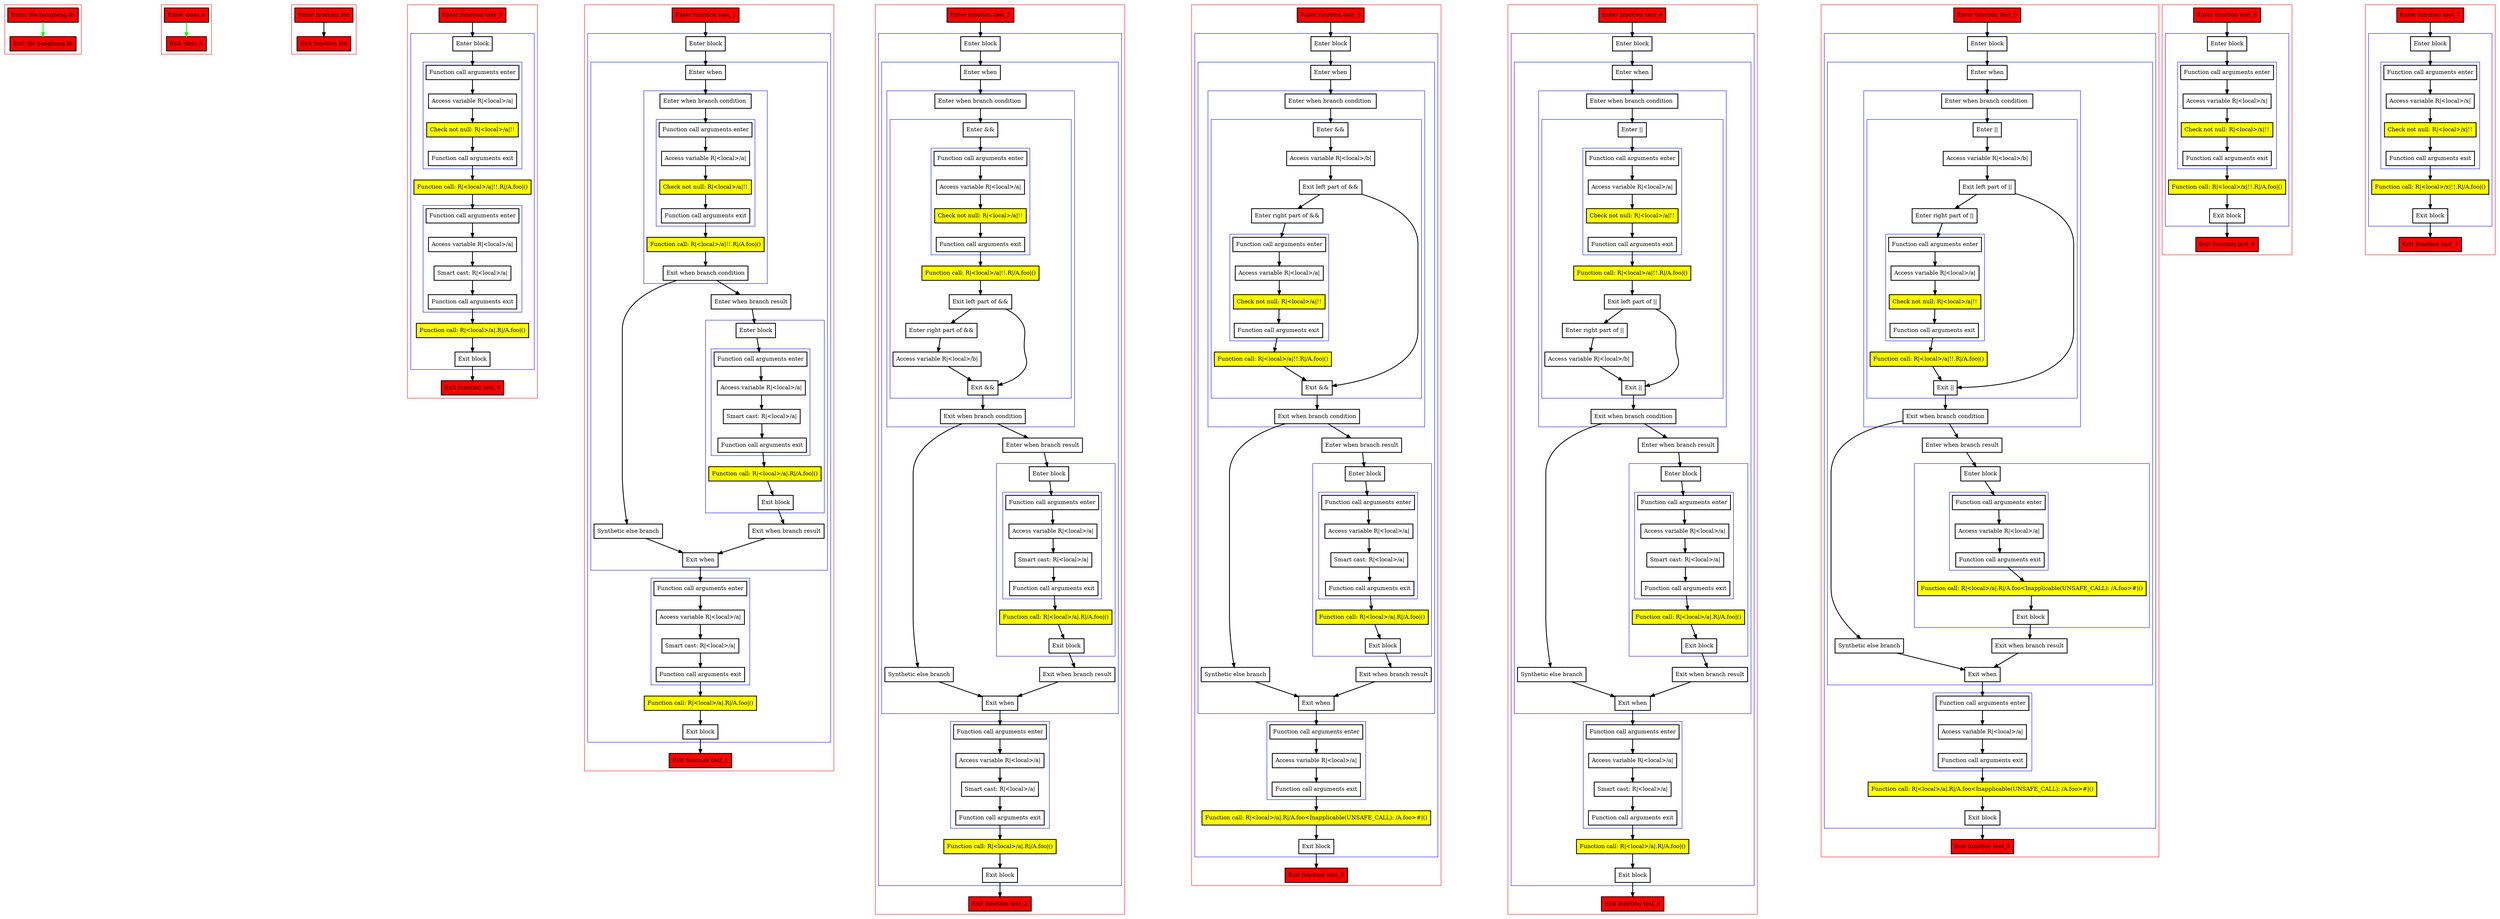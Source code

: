 digraph bangbang_kt {
    graph [nodesep=3]
    node [shape=box penwidth=2]
    edge [penwidth=2]

    subgraph cluster_0 {
        color=red
        0 [label="Enter file bangbang.kt" style="filled" fillcolor=red];
        1 [label="Exit file bangbang.kt" style="filled" fillcolor=red];
    }
    0 -> {1} [color=green];

    subgraph cluster_1 {
        color=red
        2 [label="Enter class A" style="filled" fillcolor=red];
        3 [label="Exit class A" style="filled" fillcolor=red];
    }
    2 -> {3} [color=green];

    subgraph cluster_2 {
        color=red
        4 [label="Enter function foo" style="filled" fillcolor=red];
        5 [label="Exit function foo" style="filled" fillcolor=red];
    }
    4 -> {5};

    subgraph cluster_3 {
        color=red
        6 [label="Enter function test_0" style="filled" fillcolor=red];
        subgraph cluster_4 {
            color=blue
            7 [label="Enter block"];
            subgraph cluster_5 {
                color=blue
                8 [label="Function call arguments enter"];
                9 [label="Access variable R|<local>/a|"];
                10 [label="Check not null: R|<local>/a|!!" style="filled" fillcolor=yellow];
                11 [label="Function call arguments exit"];
            }
            12 [label="Function call: R|<local>/a|!!.R|/A.foo|()" style="filled" fillcolor=yellow];
            subgraph cluster_6 {
                color=blue
                13 [label="Function call arguments enter"];
                14 [label="Access variable R|<local>/a|"];
                15 [label="Smart cast: R|<local>/a|"];
                16 [label="Function call arguments exit"];
            }
            17 [label="Function call: R|<local>/a|.R|/A.foo|()" style="filled" fillcolor=yellow];
            18 [label="Exit block"];
        }
        19 [label="Exit function test_0" style="filled" fillcolor=red];
    }
    6 -> {7};
    7 -> {8};
    8 -> {9};
    9 -> {10};
    10 -> {11};
    11 -> {12};
    12 -> {13};
    13 -> {14};
    14 -> {15};
    15 -> {16};
    16 -> {17};
    17 -> {18};
    18 -> {19};

    subgraph cluster_7 {
        color=red
        20 [label="Enter function test_1" style="filled" fillcolor=red];
        subgraph cluster_8 {
            color=blue
            21 [label="Enter block"];
            subgraph cluster_9 {
                color=blue
                22 [label="Enter when"];
                subgraph cluster_10 {
                    color=blue
                    23 [label="Enter when branch condition "];
                    subgraph cluster_11 {
                        color=blue
                        24 [label="Function call arguments enter"];
                        25 [label="Access variable R|<local>/a|"];
                        26 [label="Check not null: R|<local>/a|!!" style="filled" fillcolor=yellow];
                        27 [label="Function call arguments exit"];
                    }
                    28 [label="Function call: R|<local>/a|!!.R|/A.foo|()" style="filled" fillcolor=yellow];
                    29 [label="Exit when branch condition"];
                }
                30 [label="Synthetic else branch"];
                31 [label="Enter when branch result"];
                subgraph cluster_12 {
                    color=blue
                    32 [label="Enter block"];
                    subgraph cluster_13 {
                        color=blue
                        33 [label="Function call arguments enter"];
                        34 [label="Access variable R|<local>/a|"];
                        35 [label="Smart cast: R|<local>/a|"];
                        36 [label="Function call arguments exit"];
                    }
                    37 [label="Function call: R|<local>/a|.R|/A.foo|()" style="filled" fillcolor=yellow];
                    38 [label="Exit block"];
                }
                39 [label="Exit when branch result"];
                40 [label="Exit when"];
            }
            subgraph cluster_14 {
                color=blue
                41 [label="Function call arguments enter"];
                42 [label="Access variable R|<local>/a|"];
                43 [label="Smart cast: R|<local>/a|"];
                44 [label="Function call arguments exit"];
            }
            45 [label="Function call: R|<local>/a|.R|/A.foo|()" style="filled" fillcolor=yellow];
            46 [label="Exit block"];
        }
        47 [label="Exit function test_1" style="filled" fillcolor=red];
    }
    20 -> {21};
    21 -> {22};
    22 -> {23};
    23 -> {24};
    24 -> {25};
    25 -> {26};
    26 -> {27};
    27 -> {28};
    28 -> {29};
    29 -> {30 31};
    30 -> {40};
    31 -> {32};
    32 -> {33};
    33 -> {34};
    34 -> {35};
    35 -> {36};
    36 -> {37};
    37 -> {38};
    38 -> {39};
    39 -> {40};
    40 -> {41};
    41 -> {42};
    42 -> {43};
    43 -> {44};
    44 -> {45};
    45 -> {46};
    46 -> {47};

    subgraph cluster_15 {
        color=red
        48 [label="Enter function test_2" style="filled" fillcolor=red];
        subgraph cluster_16 {
            color=blue
            49 [label="Enter block"];
            subgraph cluster_17 {
                color=blue
                50 [label="Enter when"];
                subgraph cluster_18 {
                    color=blue
                    51 [label="Enter when branch condition "];
                    subgraph cluster_19 {
                        color=blue
                        52 [label="Enter &&"];
                        subgraph cluster_20 {
                            color=blue
                            53 [label="Function call arguments enter"];
                            54 [label="Access variable R|<local>/a|"];
                            55 [label="Check not null: R|<local>/a|!!" style="filled" fillcolor=yellow];
                            56 [label="Function call arguments exit"];
                        }
                        57 [label="Function call: R|<local>/a|!!.R|/A.foo|()" style="filled" fillcolor=yellow];
                        58 [label="Exit left part of &&"];
                        59 [label="Enter right part of &&"];
                        60 [label="Access variable R|<local>/b|"];
                        61 [label="Exit &&"];
                    }
                    62 [label="Exit when branch condition"];
                }
                63 [label="Synthetic else branch"];
                64 [label="Enter when branch result"];
                subgraph cluster_21 {
                    color=blue
                    65 [label="Enter block"];
                    subgraph cluster_22 {
                        color=blue
                        66 [label="Function call arguments enter"];
                        67 [label="Access variable R|<local>/a|"];
                        68 [label="Smart cast: R|<local>/a|"];
                        69 [label="Function call arguments exit"];
                    }
                    70 [label="Function call: R|<local>/a|.R|/A.foo|()" style="filled" fillcolor=yellow];
                    71 [label="Exit block"];
                }
                72 [label="Exit when branch result"];
                73 [label="Exit when"];
            }
            subgraph cluster_23 {
                color=blue
                74 [label="Function call arguments enter"];
                75 [label="Access variable R|<local>/a|"];
                76 [label="Smart cast: R|<local>/a|"];
                77 [label="Function call arguments exit"];
            }
            78 [label="Function call: R|<local>/a|.R|/A.foo|()" style="filled" fillcolor=yellow];
            79 [label="Exit block"];
        }
        80 [label="Exit function test_2" style="filled" fillcolor=red];
    }
    48 -> {49};
    49 -> {50};
    50 -> {51};
    51 -> {52};
    52 -> {53};
    53 -> {54};
    54 -> {55};
    55 -> {56};
    56 -> {57};
    57 -> {58};
    58 -> {59 61};
    59 -> {60};
    60 -> {61};
    61 -> {62};
    62 -> {63 64};
    63 -> {73};
    64 -> {65};
    65 -> {66};
    66 -> {67};
    67 -> {68};
    68 -> {69};
    69 -> {70};
    70 -> {71};
    71 -> {72};
    72 -> {73};
    73 -> {74};
    74 -> {75};
    75 -> {76};
    76 -> {77};
    77 -> {78};
    78 -> {79};
    79 -> {80};

    subgraph cluster_24 {
        color=red
        81 [label="Enter function test_3" style="filled" fillcolor=red];
        subgraph cluster_25 {
            color=blue
            82 [label="Enter block"];
            subgraph cluster_26 {
                color=blue
                83 [label="Enter when"];
                subgraph cluster_27 {
                    color=blue
                    84 [label="Enter when branch condition "];
                    subgraph cluster_28 {
                        color=blue
                        85 [label="Enter &&"];
                        86 [label="Access variable R|<local>/b|"];
                        87 [label="Exit left part of &&"];
                        88 [label="Enter right part of &&"];
                        subgraph cluster_29 {
                            color=blue
                            89 [label="Function call arguments enter"];
                            90 [label="Access variable R|<local>/a|"];
                            91 [label="Check not null: R|<local>/a|!!" style="filled" fillcolor=yellow];
                            92 [label="Function call arguments exit"];
                        }
                        93 [label="Function call: R|<local>/a|!!.R|/A.foo|()" style="filled" fillcolor=yellow];
                        94 [label="Exit &&"];
                    }
                    95 [label="Exit when branch condition"];
                }
                96 [label="Synthetic else branch"];
                97 [label="Enter when branch result"];
                subgraph cluster_30 {
                    color=blue
                    98 [label="Enter block"];
                    subgraph cluster_31 {
                        color=blue
                        99 [label="Function call arguments enter"];
                        100 [label="Access variable R|<local>/a|"];
                        101 [label="Smart cast: R|<local>/a|"];
                        102 [label="Function call arguments exit"];
                    }
                    103 [label="Function call: R|<local>/a|.R|/A.foo|()" style="filled" fillcolor=yellow];
                    104 [label="Exit block"];
                }
                105 [label="Exit when branch result"];
                106 [label="Exit when"];
            }
            subgraph cluster_32 {
                color=blue
                107 [label="Function call arguments enter"];
                108 [label="Access variable R|<local>/a|"];
                109 [label="Function call arguments exit"];
            }
            110 [label="Function call: R|<local>/a|.R|/A.foo<Inapplicable(UNSAFE_CALL): /A.foo>#|()" style="filled" fillcolor=yellow];
            111 [label="Exit block"];
        }
        112 [label="Exit function test_3" style="filled" fillcolor=red];
    }
    81 -> {82};
    82 -> {83};
    83 -> {84};
    84 -> {85};
    85 -> {86};
    86 -> {87};
    87 -> {88 94};
    88 -> {89};
    89 -> {90};
    90 -> {91};
    91 -> {92};
    92 -> {93};
    93 -> {94};
    94 -> {95};
    95 -> {96 97};
    96 -> {106};
    97 -> {98};
    98 -> {99};
    99 -> {100};
    100 -> {101};
    101 -> {102};
    102 -> {103};
    103 -> {104};
    104 -> {105};
    105 -> {106};
    106 -> {107};
    107 -> {108};
    108 -> {109};
    109 -> {110};
    110 -> {111};
    111 -> {112};

    subgraph cluster_33 {
        color=red
        113 [label="Enter function test_4" style="filled" fillcolor=red];
        subgraph cluster_34 {
            color=blue
            114 [label="Enter block"];
            subgraph cluster_35 {
                color=blue
                115 [label="Enter when"];
                subgraph cluster_36 {
                    color=blue
                    116 [label="Enter when branch condition "];
                    subgraph cluster_37 {
                        color=blue
                        117 [label="Enter ||"];
                        subgraph cluster_38 {
                            color=blue
                            118 [label="Function call arguments enter"];
                            119 [label="Access variable R|<local>/a|"];
                            120 [label="Check not null: R|<local>/a|!!" style="filled" fillcolor=yellow];
                            121 [label="Function call arguments exit"];
                        }
                        122 [label="Function call: R|<local>/a|!!.R|/A.foo|()" style="filled" fillcolor=yellow];
                        123 [label="Exit left part of ||"];
                        124 [label="Enter right part of ||"];
                        125 [label="Access variable R|<local>/b|"];
                        126 [label="Exit ||"];
                    }
                    127 [label="Exit when branch condition"];
                }
                128 [label="Synthetic else branch"];
                129 [label="Enter when branch result"];
                subgraph cluster_39 {
                    color=blue
                    130 [label="Enter block"];
                    subgraph cluster_40 {
                        color=blue
                        131 [label="Function call arguments enter"];
                        132 [label="Access variable R|<local>/a|"];
                        133 [label="Smart cast: R|<local>/a|"];
                        134 [label="Function call arguments exit"];
                    }
                    135 [label="Function call: R|<local>/a|.R|/A.foo|()" style="filled" fillcolor=yellow];
                    136 [label="Exit block"];
                }
                137 [label="Exit when branch result"];
                138 [label="Exit when"];
            }
            subgraph cluster_41 {
                color=blue
                139 [label="Function call arguments enter"];
                140 [label="Access variable R|<local>/a|"];
                141 [label="Smart cast: R|<local>/a|"];
                142 [label="Function call arguments exit"];
            }
            143 [label="Function call: R|<local>/a|.R|/A.foo|()" style="filled" fillcolor=yellow];
            144 [label="Exit block"];
        }
        145 [label="Exit function test_4" style="filled" fillcolor=red];
    }
    113 -> {114};
    114 -> {115};
    115 -> {116};
    116 -> {117};
    117 -> {118};
    118 -> {119};
    119 -> {120};
    120 -> {121};
    121 -> {122};
    122 -> {123};
    123 -> {124 126};
    124 -> {125};
    125 -> {126};
    126 -> {127};
    127 -> {128 129};
    128 -> {138};
    129 -> {130};
    130 -> {131};
    131 -> {132};
    132 -> {133};
    133 -> {134};
    134 -> {135};
    135 -> {136};
    136 -> {137};
    137 -> {138};
    138 -> {139};
    139 -> {140};
    140 -> {141};
    141 -> {142};
    142 -> {143};
    143 -> {144};
    144 -> {145};

    subgraph cluster_42 {
        color=red
        146 [label="Enter function test_5" style="filled" fillcolor=red];
        subgraph cluster_43 {
            color=blue
            147 [label="Enter block"];
            subgraph cluster_44 {
                color=blue
                148 [label="Enter when"];
                subgraph cluster_45 {
                    color=blue
                    149 [label="Enter when branch condition "];
                    subgraph cluster_46 {
                        color=blue
                        150 [label="Enter ||"];
                        151 [label="Access variable R|<local>/b|"];
                        152 [label="Exit left part of ||"];
                        153 [label="Enter right part of ||"];
                        subgraph cluster_47 {
                            color=blue
                            154 [label="Function call arguments enter"];
                            155 [label="Access variable R|<local>/a|"];
                            156 [label="Check not null: R|<local>/a|!!" style="filled" fillcolor=yellow];
                            157 [label="Function call arguments exit"];
                        }
                        158 [label="Function call: R|<local>/a|!!.R|/A.foo|()" style="filled" fillcolor=yellow];
                        159 [label="Exit ||"];
                    }
                    160 [label="Exit when branch condition"];
                }
                161 [label="Synthetic else branch"];
                162 [label="Enter when branch result"];
                subgraph cluster_48 {
                    color=blue
                    163 [label="Enter block"];
                    subgraph cluster_49 {
                        color=blue
                        164 [label="Function call arguments enter"];
                        165 [label="Access variable R|<local>/a|"];
                        166 [label="Function call arguments exit"];
                    }
                    167 [label="Function call: R|<local>/a|.R|/A.foo<Inapplicable(UNSAFE_CALL): /A.foo>#|()" style="filled" fillcolor=yellow];
                    168 [label="Exit block"];
                }
                169 [label="Exit when branch result"];
                170 [label="Exit when"];
            }
            subgraph cluster_50 {
                color=blue
                171 [label="Function call arguments enter"];
                172 [label="Access variable R|<local>/a|"];
                173 [label="Function call arguments exit"];
            }
            174 [label="Function call: R|<local>/a|.R|/A.foo<Inapplicable(UNSAFE_CALL): /A.foo>#|()" style="filled" fillcolor=yellow];
            175 [label="Exit block"];
        }
        176 [label="Exit function test_5" style="filled" fillcolor=red];
    }
    146 -> {147};
    147 -> {148};
    148 -> {149};
    149 -> {150};
    150 -> {151};
    151 -> {152};
    152 -> {153 159};
    153 -> {154};
    154 -> {155};
    155 -> {156};
    156 -> {157};
    157 -> {158};
    158 -> {159};
    159 -> {160};
    160 -> {161 162};
    161 -> {170};
    162 -> {163};
    163 -> {164};
    164 -> {165};
    165 -> {166};
    166 -> {167};
    167 -> {168};
    168 -> {169};
    169 -> {170};
    170 -> {171};
    171 -> {172};
    172 -> {173};
    173 -> {174};
    174 -> {175};
    175 -> {176};

    subgraph cluster_51 {
        color=red
        177 [label="Enter function test_6" style="filled" fillcolor=red];
        subgraph cluster_52 {
            color=blue
            178 [label="Enter block"];
            subgraph cluster_53 {
                color=blue
                179 [label="Function call arguments enter"];
                180 [label="Access variable R|<local>/x|"];
                181 [label="Check not null: R|<local>/x|!!" style="filled" fillcolor=yellow];
                182 [label="Function call arguments exit"];
            }
            183 [label="Function call: R|<local>/x|!!.R|/A.foo|()" style="filled" fillcolor=yellow];
            184 [label="Exit block"];
        }
        185 [label="Exit function test_6" style="filled" fillcolor=red];
    }
    177 -> {178};
    178 -> {179};
    179 -> {180};
    180 -> {181};
    181 -> {182};
    182 -> {183};
    183 -> {184};
    184 -> {185};

    subgraph cluster_54 {
        color=red
        186 [label="Enter function test_7" style="filled" fillcolor=red];
        subgraph cluster_55 {
            color=blue
            187 [label="Enter block"];
            subgraph cluster_56 {
                color=blue
                188 [label="Function call arguments enter"];
                189 [label="Access variable R|<local>/x|"];
                190 [label="Check not null: R|<local>/x|!!" style="filled" fillcolor=yellow];
                191 [label="Function call arguments exit"];
            }
            192 [label="Function call: R|<local>/x|!!.R|/A.foo|()" style="filled" fillcolor=yellow];
            193 [label="Exit block"];
        }
        194 [label="Exit function test_7" style="filled" fillcolor=red];
    }
    186 -> {187};
    187 -> {188};
    188 -> {189};
    189 -> {190};
    190 -> {191};
    191 -> {192};
    192 -> {193};
    193 -> {194};

}
